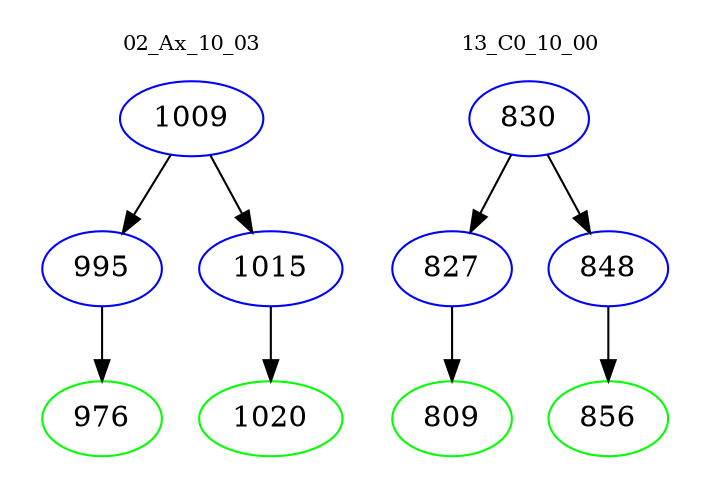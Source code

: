 digraph{
subgraph cluster_0 {
color = white
label = "02_Ax_10_03";
fontsize=10;
T0_1009 [label="1009", color="blue"]
T0_1009 -> T0_995 [color="black"]
T0_995 [label="995", color="blue"]
T0_995 -> T0_976 [color="black"]
T0_976 [label="976", color="green"]
T0_1009 -> T0_1015 [color="black"]
T0_1015 [label="1015", color="blue"]
T0_1015 -> T0_1020 [color="black"]
T0_1020 [label="1020", color="green"]
}
subgraph cluster_1 {
color = white
label = "13_C0_10_00";
fontsize=10;
T1_830 [label="830", color="blue"]
T1_830 -> T1_827 [color="black"]
T1_827 [label="827", color="blue"]
T1_827 -> T1_809 [color="black"]
T1_809 [label="809", color="green"]
T1_830 -> T1_848 [color="black"]
T1_848 [label="848", color="blue"]
T1_848 -> T1_856 [color="black"]
T1_856 [label="856", color="green"]
}
}
